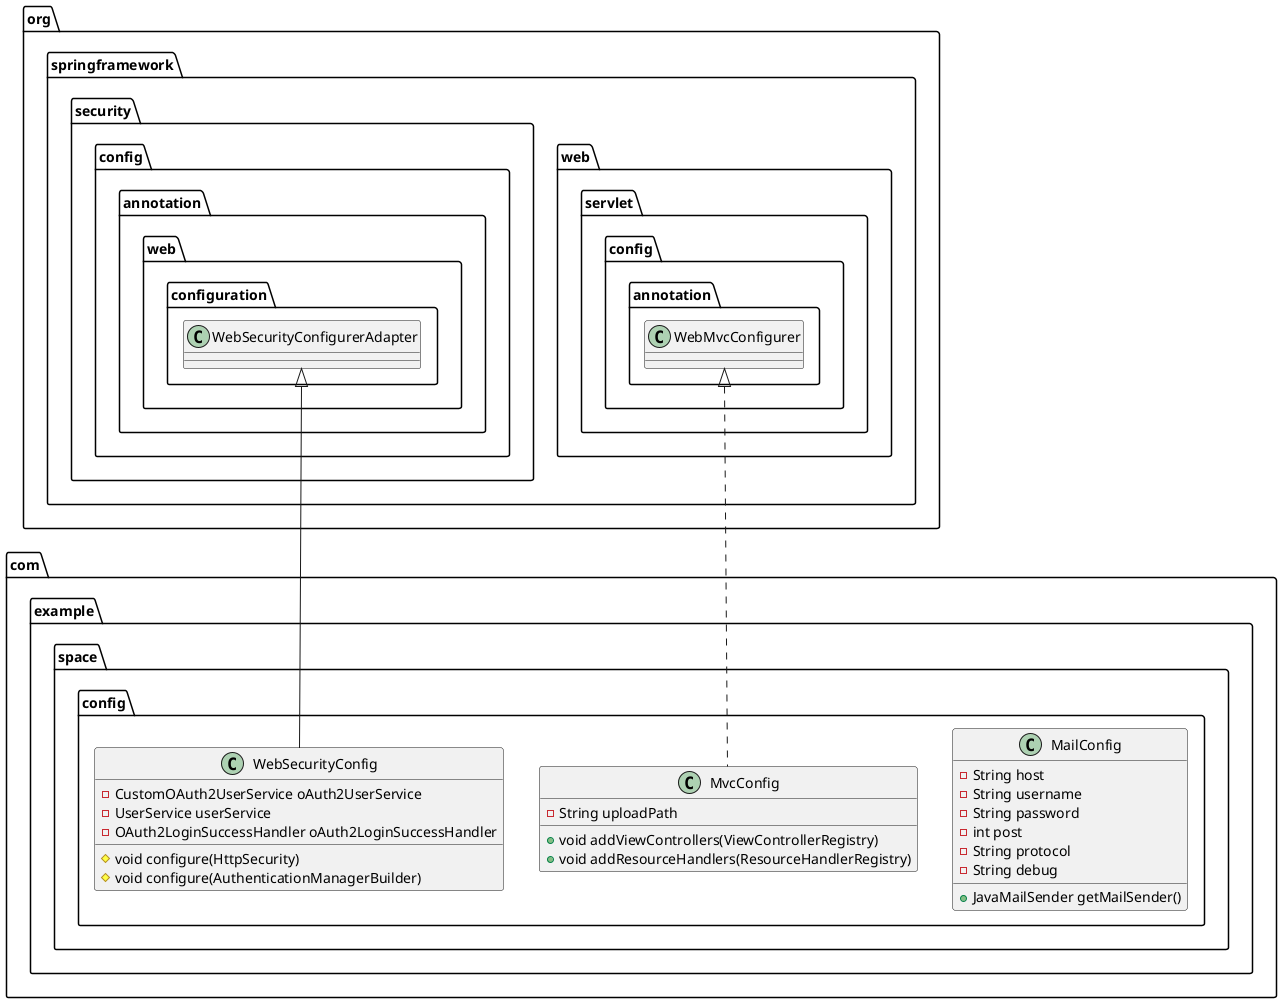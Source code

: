 @startuml
class com.example.space.config.MailConfig {
- String host
- String username
- String password
- int post
- String protocol
- String debug
+ JavaMailSender getMailSender()
}
class com.example.space.config.MvcConfig {
- String uploadPath
+ void addViewControllers(ViewControllerRegistry)
+ void addResourceHandlers(ResourceHandlerRegistry)
}
class com.example.space.config.WebSecurityConfig {
- CustomOAuth2UserService oAuth2UserService
- UserService userService
- OAuth2LoginSuccessHandler oAuth2LoginSuccessHandler
# void configure(HttpSecurity)
# void configure(AuthenticationManagerBuilder)
}


org.springframework.web.servlet.config.annotation.WebMvcConfigurer <|.. com.example.space.config.MvcConfig
org.springframework.security.config.annotation.web.configuration.WebSecurityConfigurerAdapter <|-- com.example.space.config.WebSecurityConfig
@enduml
